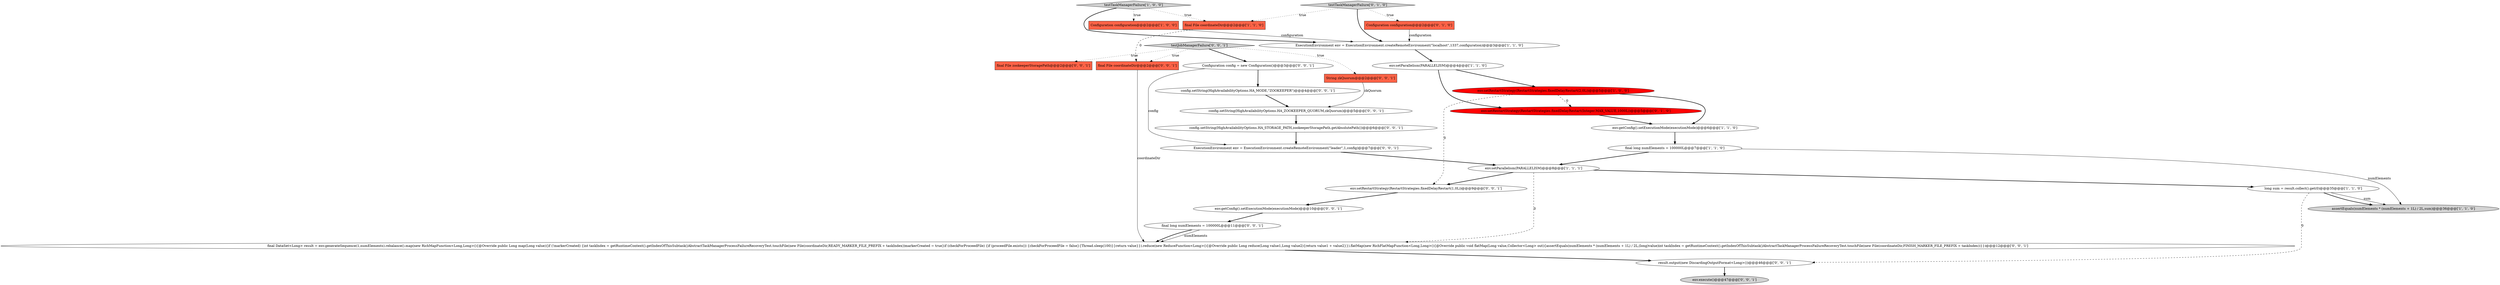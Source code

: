 digraph {
18 [style = filled, label = "env.execute()@@@47@@@['0', '0', '1']", fillcolor = lightgray, shape = ellipse image = "AAA0AAABBB3BBB"];
16 [style = filled, label = "final File zookeeperStoragePath@@@2@@@['0', '0', '1']", fillcolor = tomato, shape = box image = "AAA0AAABBB3BBB"];
5 [style = filled, label = "final long numElements = 100000L@@@7@@@['1', '1', '0']", fillcolor = white, shape = ellipse image = "AAA0AAABBB1BBB"];
28 [style = filled, label = "final DataSet<Long> result = env.generateSequence(1,numElements).rebalance().map(new RichMapFunction<Long,Long>(){@Override public Long map(Long value){if (!markerCreated) {int taskIndex = getRuntimeContext().getIndexOfThisSubtask()AbstractTaskManagerProcessFailureRecoveryTest.touchFile(new File(coordinateDir,READY_MARKER_FILE_PREFIX + taskIndex))markerCreated = true}if (checkForProceedFile) {if (proceedFile.exists()) {checkForProceedFile = false}{Thread.sleep(100)}}return value}}).reduce(new ReduceFunction<Long>(){@Override public Long reduce(Long value1,Long value2){return value1 + value2}}).flatMap(new RichFlatMapFunction<Long,Long>(){@Override public void flatMap(Long value,Collector<Long> out){assertEquals(numElements * (numElements + 1L) / 2L,(long)value)int taskIndex = getRuntimeContext().getIndexOfThisSubtask()AbstractTaskManagerProcessFailureRecoveryTest.touchFile(new File(coordinateDir,FINISH_MARKER_FILE_PREFIX + taskIndex))}})@@@12@@@['0', '0', '1']", fillcolor = white, shape = ellipse image = "AAA0AAABBB3BBB"];
2 [style = filled, label = "env.setRestartStrategy(RestartStrategies.fixedDelayRestart(2,0L))@@@5@@@['1', '0', '0']", fillcolor = red, shape = ellipse image = "AAA1AAABBB1BBB"];
1 [style = filled, label = "env.setParallelism(PARALLELISM)@@@4@@@['1', '1', '0']", fillcolor = white, shape = ellipse image = "AAA0AAABBB1BBB"];
9 [style = filled, label = "ExecutionEnvironment env = ExecutionEnvironment.createRemoteEnvironment(\"localhost\",1337,configuration)@@@3@@@['1', '1', '0']", fillcolor = white, shape = ellipse image = "AAA0AAABBB1BBB"];
10 [style = filled, label = "long sum = result.collect().get(0)@@@35@@@['1', '1', '0']", fillcolor = white, shape = ellipse image = "AAA0AAABBB1BBB"];
0 [style = filled, label = "env.setParallelism(PARALLELISM)@@@8@@@['1', '1', '1']", fillcolor = white, shape = ellipse image = "AAA0AAABBB1BBB"];
15 [style = filled, label = "config.setString(HighAvailabilityOptions.HA_ZOOKEEPER_QUORUM,zkQuorum)@@@5@@@['0', '0', '1']", fillcolor = white, shape = ellipse image = "AAA0AAABBB3BBB"];
8 [style = filled, label = "testTaskManagerFailure['1', '0', '0']", fillcolor = lightgray, shape = diamond image = "AAA0AAABBB1BBB"];
22 [style = filled, label = "Configuration config = new Configuration()@@@3@@@['0', '0', '1']", fillcolor = white, shape = ellipse image = "AAA0AAABBB3BBB"];
21 [style = filled, label = "env.getConfig().setExecutionMode(executionMode)@@@10@@@['0', '0', '1']", fillcolor = white, shape = ellipse image = "AAA0AAABBB3BBB"];
17 [style = filled, label = "ExecutionEnvironment env = ExecutionEnvironment.createRemoteEnvironment(\"leader\",1,config)@@@7@@@['0', '0', '1']", fillcolor = white, shape = ellipse image = "AAA0AAABBB3BBB"];
26 [style = filled, label = "final long numElements = 100000L@@@11@@@['0', '0', '1']", fillcolor = white, shape = ellipse image = "AAA0AAABBB3BBB"];
14 [style = filled, label = "result.output(new DiscardingOutputFormat<Long>())@@@46@@@['0', '0', '1']", fillcolor = white, shape = ellipse image = "AAA0AAABBB3BBB"];
24 [style = filled, label = "final File coordinateDir@@@2@@@['0', '0', '1']", fillcolor = tomato, shape = box image = "AAA0AAABBB3BBB"];
4 [style = filled, label = "env.getConfig().setExecutionMode(executionMode)@@@6@@@['1', '1', '0']", fillcolor = white, shape = ellipse image = "AAA0AAABBB1BBB"];
25 [style = filled, label = "config.setString(HighAvailabilityOptions.HA_MODE,\"ZOOKEEPER\")@@@4@@@['0', '0', '1']", fillcolor = white, shape = ellipse image = "AAA0AAABBB3BBB"];
23 [style = filled, label = "testJobManagerFailure['0', '0', '1']", fillcolor = lightgray, shape = diamond image = "AAA0AAABBB3BBB"];
19 [style = filled, label = "env.setRestartStrategy(RestartStrategies.fixedDelayRestart(1,0L))@@@9@@@['0', '0', '1']", fillcolor = white, shape = ellipse image = "AAA0AAABBB3BBB"];
6 [style = filled, label = "assertEquals(numElements * (numElements + 1L) / 2L,sum)@@@36@@@['1', '1', '0']", fillcolor = lightgray, shape = ellipse image = "AAA0AAABBB1BBB"];
20 [style = filled, label = "String zkQuorum@@@2@@@['0', '0', '1']", fillcolor = tomato, shape = box image = "AAA0AAABBB3BBB"];
13 [style = filled, label = "testTaskManagerFailure['0', '1', '0']", fillcolor = lightgray, shape = diamond image = "AAA0AAABBB2BBB"];
7 [style = filled, label = "final File coordinateDir@@@2@@@['1', '1', '0']", fillcolor = tomato, shape = box image = "AAA0AAABBB1BBB"];
3 [style = filled, label = "Configuration configuration@@@2@@@['1', '0', '0']", fillcolor = tomato, shape = box image = "AAA0AAABBB1BBB"];
11 [style = filled, label = "Configuration configuration@@@2@@@['0', '1', '0']", fillcolor = tomato, shape = box image = "AAA0AAABBB2BBB"];
27 [style = filled, label = "config.setString(HighAvailabilityOptions.HA_STORAGE_PATH,zookeeperStoragePath.getAbsolutePath())@@@6@@@['0', '0', '1']", fillcolor = white, shape = ellipse image = "AAA0AAABBB3BBB"];
12 [style = filled, label = "env.setRestartStrategy(RestartStrategies.fixedDelayRestart(Integer.MAX_VALUE,1000L))@@@5@@@['0', '1', '0']", fillcolor = red, shape = ellipse image = "AAA1AAABBB2BBB"];
23->16 [style = dotted, label="true"];
22->25 [style = bold, label=""];
2->19 [style = dashed, label="0"];
0->19 [style = bold, label=""];
22->17 [style = solid, label="config"];
3->9 [style = solid, label="configuration"];
8->7 [style = dotted, label="true"];
5->6 [style = solid, label="numElements"];
20->15 [style = solid, label="zkQuorum"];
13->7 [style = dotted, label="true"];
0->28 [style = dashed, label="0"];
2->4 [style = bold, label=""];
10->6 [style = bold, label=""];
8->3 [style = dotted, label="true"];
28->14 [style = bold, label=""];
10->6 [style = solid, label="sum"];
2->12 [style = dashed, label="0"];
21->26 [style = bold, label=""];
23->20 [style = dotted, label="true"];
0->10 [style = bold, label=""];
17->0 [style = bold, label=""];
23->22 [style = bold, label=""];
5->0 [style = bold, label=""];
12->4 [style = bold, label=""];
7->24 [style = dashed, label="0"];
11->9 [style = solid, label="configuration"];
8->9 [style = bold, label=""];
1->12 [style = bold, label=""];
27->17 [style = bold, label=""];
25->15 [style = bold, label=""];
13->11 [style = dotted, label="true"];
14->18 [style = bold, label=""];
26->28 [style = solid, label="numElements"];
1->2 [style = bold, label=""];
13->9 [style = bold, label=""];
26->28 [style = bold, label=""];
9->1 [style = bold, label=""];
15->27 [style = bold, label=""];
4->5 [style = bold, label=""];
23->24 [style = dotted, label="true"];
24->28 [style = solid, label="coordinateDir"];
10->14 [style = dashed, label="0"];
19->21 [style = bold, label=""];
}
